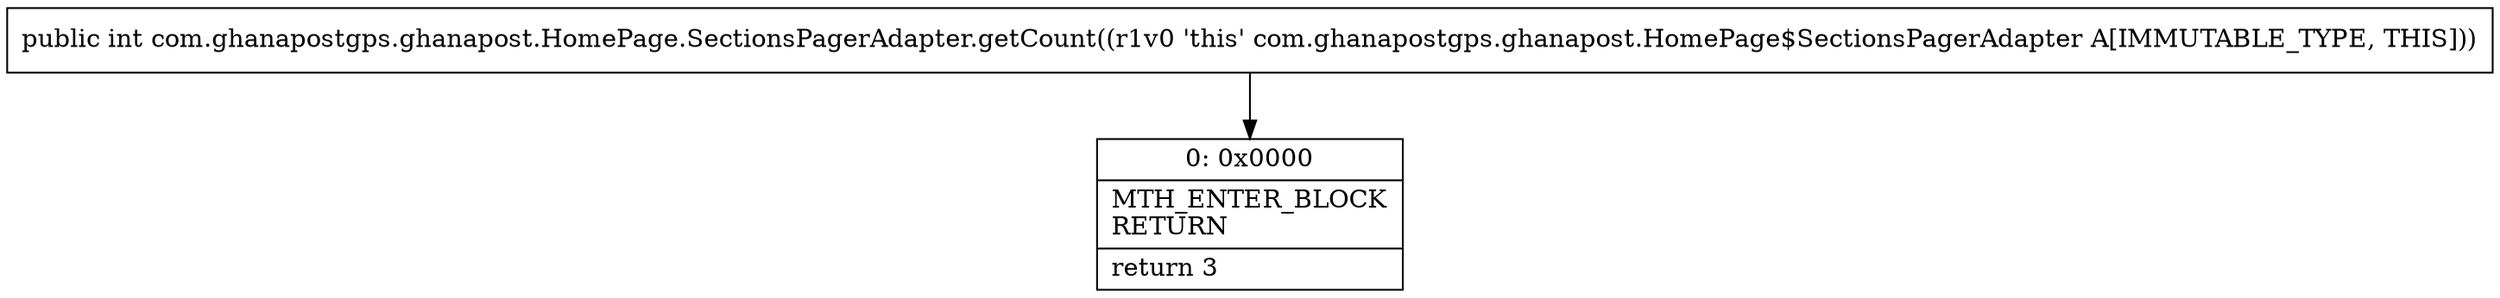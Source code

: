 digraph "CFG forcom.ghanapostgps.ghanapost.HomePage.SectionsPagerAdapter.getCount()I" {
Node_0 [shape=record,label="{0\:\ 0x0000|MTH_ENTER_BLOCK\lRETURN\l|return 3\l}"];
MethodNode[shape=record,label="{public int com.ghanapostgps.ghanapost.HomePage.SectionsPagerAdapter.getCount((r1v0 'this' com.ghanapostgps.ghanapost.HomePage$SectionsPagerAdapter A[IMMUTABLE_TYPE, THIS])) }"];
MethodNode -> Node_0;
}

